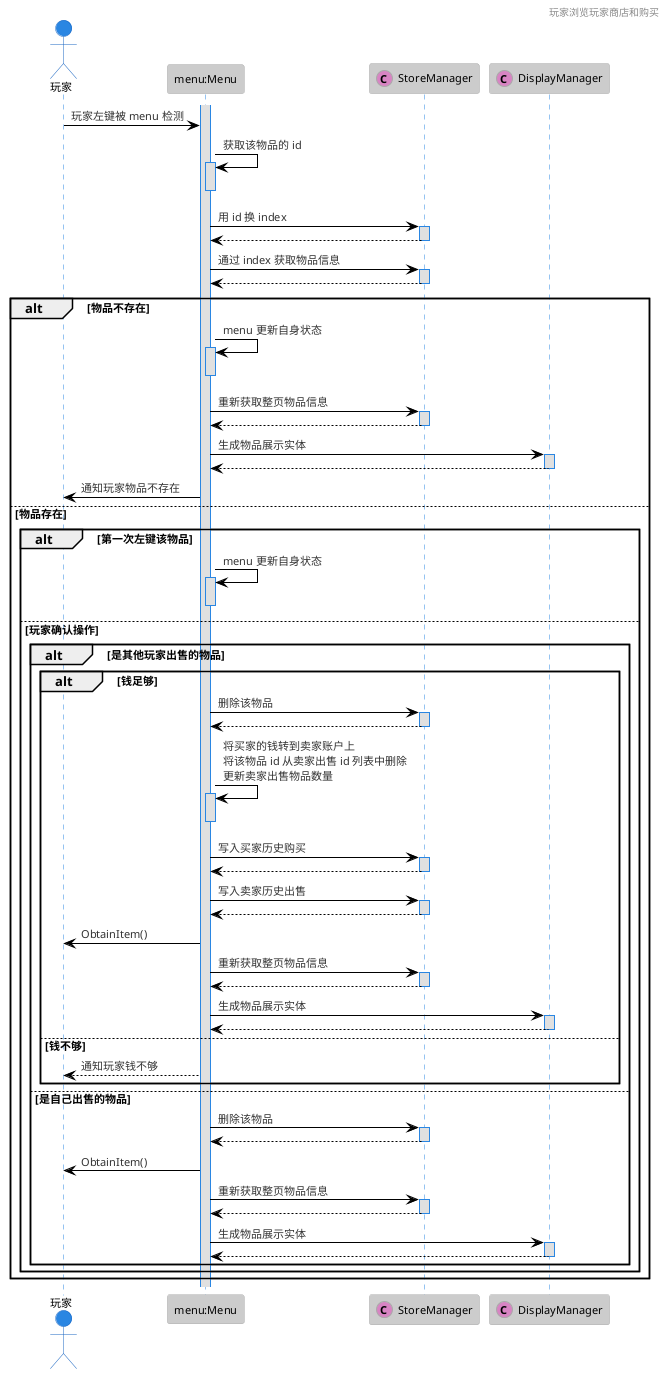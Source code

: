 @startuml sequence diagram
!theme reddress-lightblue

header 玩家浏览玩家商店和购买

actor 玩家 as player
participant "menu:Menu" as Menu
participant StoreManager <<(C, #d884c3)>>
participant DisplayManager <<(C, #d884c3)>>

activate Menu

player -> Menu : 玩家左键被 menu 检测
Menu -> Menu : 获取该物品的 id
activate Menu
deactivate Menu
Menu -> StoreManager : 用 id 换 index
activate StoreManager
Menu <-- StoreManager
deactivate StoreManager
Menu -> StoreManager : 通过 index 获取物品信息
activate StoreManager
Menu <-- StoreManager
deactivate StoreManager
alt 物品不存在
   Menu -> Menu : menu 更新自身状态
   activate Menu
   deactivate Menu
   Menu -> StoreManager : 重新获取整页物品信息
   activate StoreManager
   Menu <-- StoreManager
   deactivate StoreManager
   Menu -> DisplayManager : 生成物品展示实体
   activate DisplayManager
   Menu <-- DisplayManager
   deactivate DisplayManager
   player <- Menu : 通知玩家物品不存在
else 物品存在
   alt 第一次左键该物品
      Menu -> Menu : menu 更新自身状态
      activate Menu
      deactivate Menu
   else 玩家确认操作
      alt 是其他玩家出售的物品
         alt 钱足够
            Menu -> StoreManager : 删除该物品
            activate StoreManager
            Menu <-- StoreManager
            deactivate StoreManager
            Menu -> Menu : 将买家的钱转到卖家账户上\n将该物品 id 从卖家出售 id 列表中删除\n更新卖家出售物品数量
            activate Menu
            deactivate Menu
            Menu -> StoreManager : 写入买家历史购买
            activate StoreManager
            Menu <-- StoreManager
            deactivate StoreManager
            Menu -> StoreManager : 写入卖家历史出售
            activate StoreManager
            Menu <-- StoreManager
            deactivate StoreManager
            player <- Menu : ObtainItem()
            Menu -> StoreManager : 重新获取整页物品信息
            activate StoreManager
            Menu <-- StoreManager
            deactivate StoreManager
            Menu -> DisplayManager : 生成物品展示实体
            activate DisplayManager
            Menu <-- DisplayManager
            deactivate DisplayManager
         else 钱不够
            player <-- Menu : 通知玩家钱不够
         end
      else 是自己出售的物品
         Menu -> StoreManager : 删除该物品
         activate StoreManager
         Menu <-- StoreManager
         deactivate StoreManager
         player <- Menu : ObtainItem()
         Menu -> StoreManager : 重新获取整页物品信息
         activate StoreManager
         Menu <-- StoreManager
         deactivate StoreManager
         Menu -> DisplayManager : 生成物品展示实体
         activate DisplayManager
         Menu <-- DisplayManager
         deactivate DisplayManager
      end
   end
end

@enduml